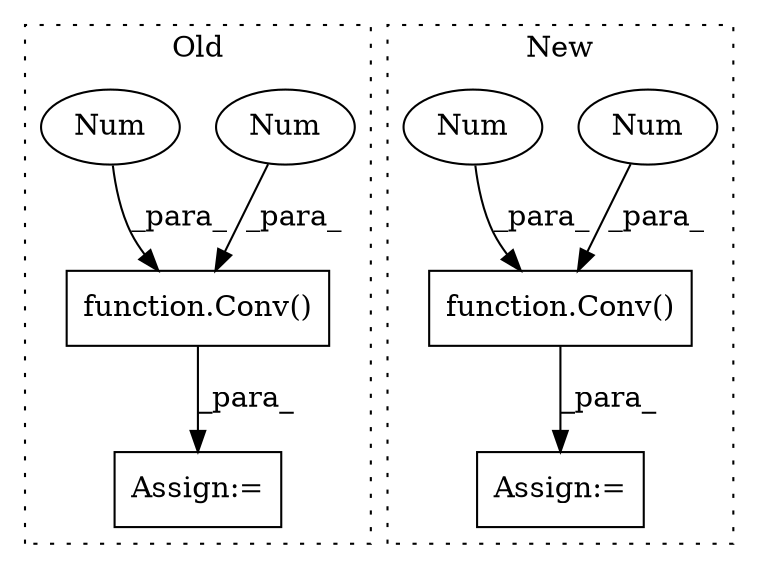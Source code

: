digraph G {
subgraph cluster0 {
1 [label="function.Conv()" a="75" s="3960,3977" l="5,1" shape="box"];
5 [label="Num" a="76" s="3973" l="1" shape="ellipse"];
6 [label="Num" a="76" s="3976" l="1" shape="ellipse"];
7 [label="Assign:=" a="68" s="3957" l="3" shape="box"];
label = "Old";
style="dotted";
}
subgraph cluster1 {
2 [label="function.Conv()" a="75" s="4003,4020" l="5,1" shape="box"];
3 [label="Num" a="76" s="4019" l="1" shape="ellipse"];
4 [label="Num" a="76" s="4016" l="1" shape="ellipse"];
8 [label="Assign:=" a="68" s="4000" l="3" shape="box"];
label = "New";
style="dotted";
}
1 -> 7 [label="_para_"];
2 -> 8 [label="_para_"];
3 -> 2 [label="_para_"];
4 -> 2 [label="_para_"];
5 -> 1 [label="_para_"];
6 -> 1 [label="_para_"];
}